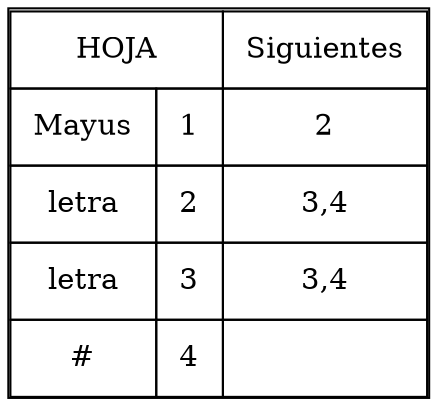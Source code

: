 digraph grafica{
rankdir=LR;
forcelabels= true;
node [shape = plain];
nodo16 [label = <<table border = '1' cellboder = '1' cellspacing='0' cellpadding='10'>
<tr>
<td COLSPAN='2'>HOJA</td>
<td>Siguientes</td>
</tr>
<tr>
<td>Mayus</td>
<td>1</td>
<td>2</td>
</tr>
<tr>
<td>letra</td>
<td>2</td>
<td>3,4</td>
</tr>
<tr>
<td>letra</td>
<td>3</td>
<td>3,4</td>
</tr>
<tr>
<td>#</td>
<td>4</td>
<td></td>
</tr>
</table>>];

}